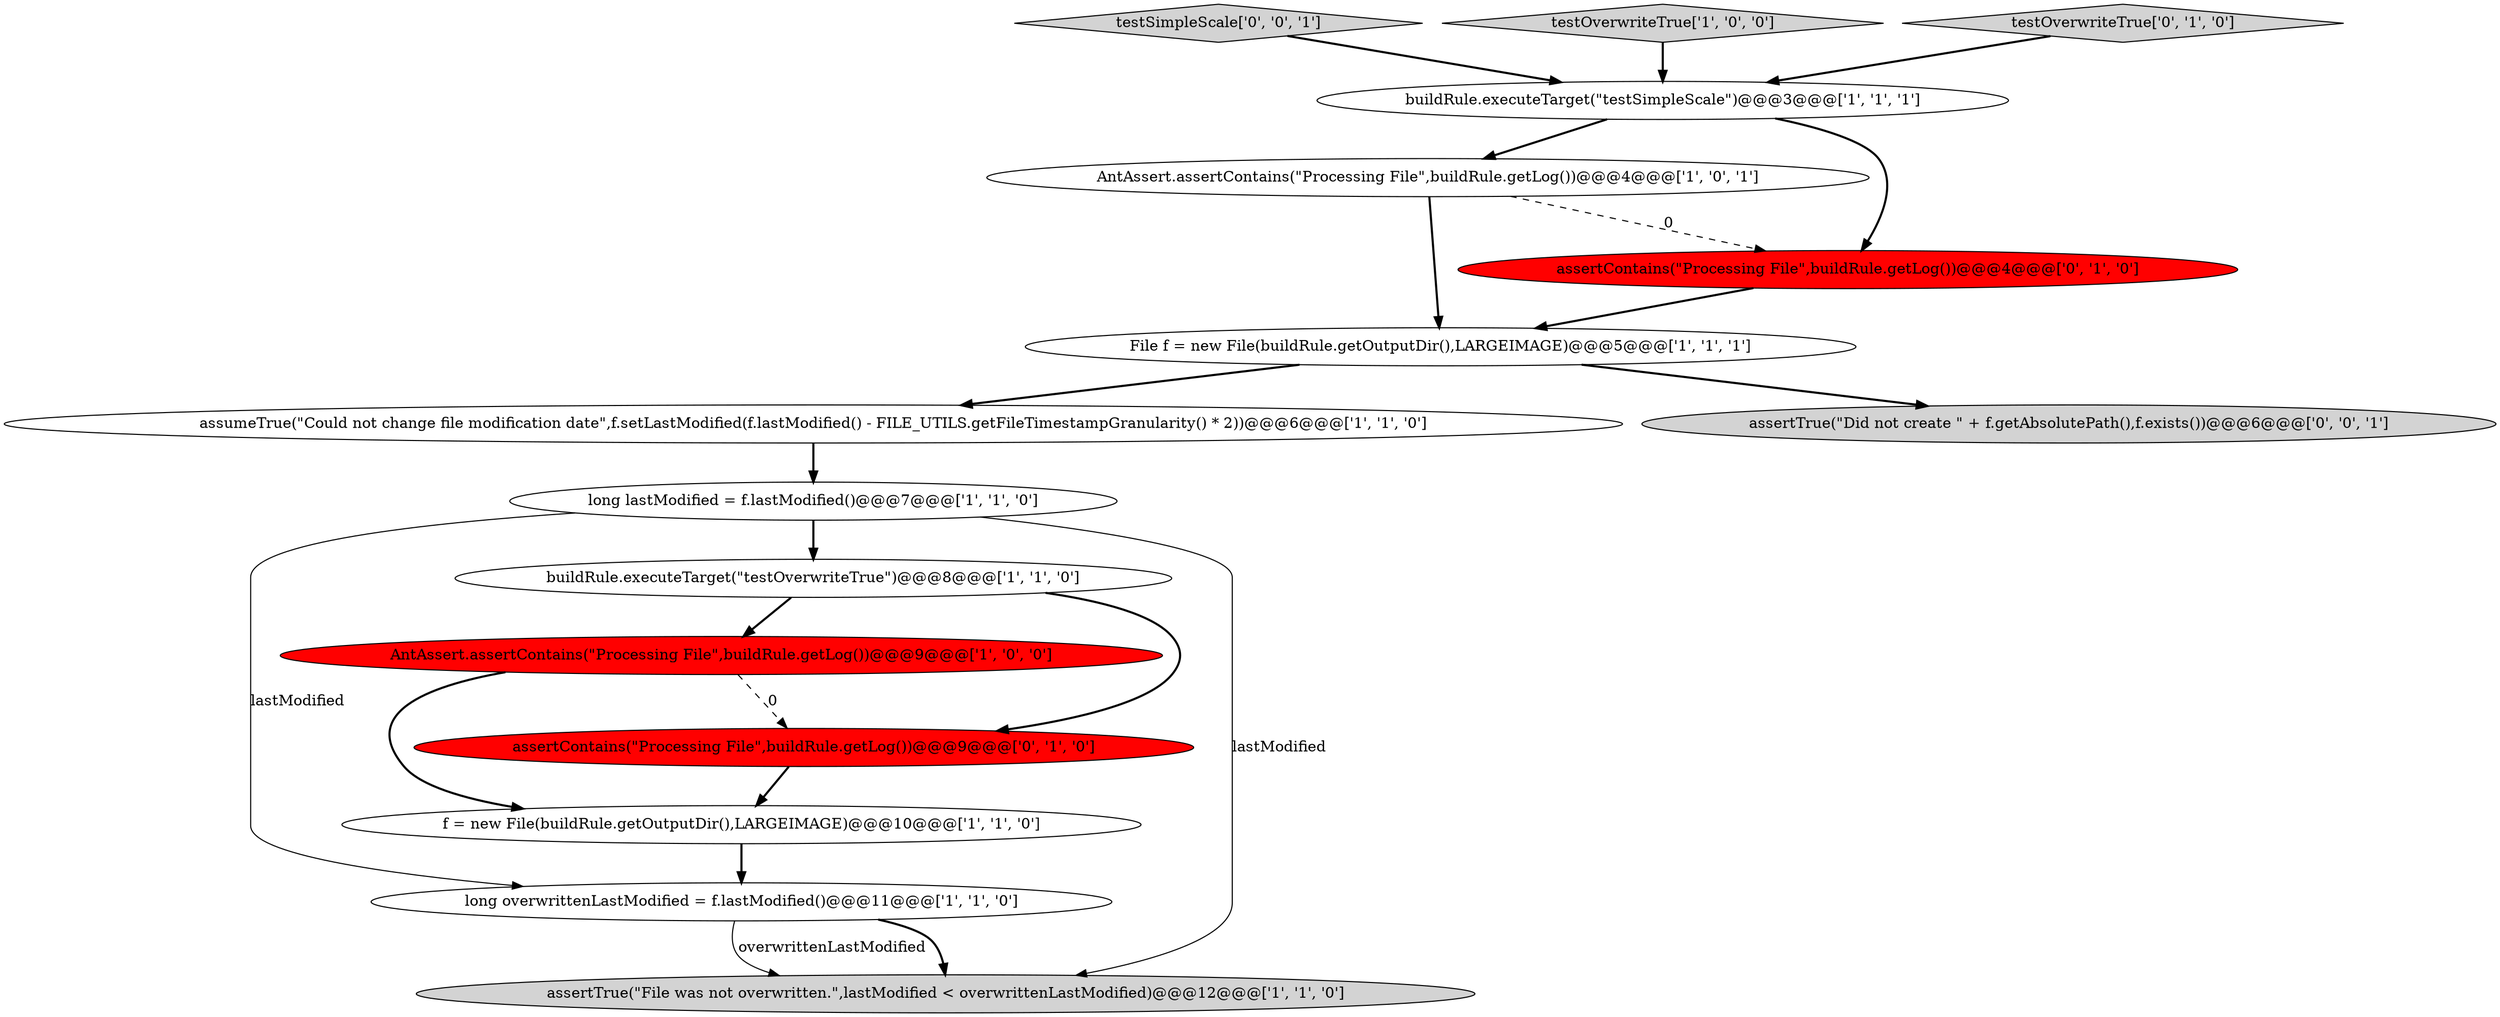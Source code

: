 digraph {
6 [style = filled, label = "long lastModified = f.lastModified()@@@7@@@['1', '1', '0']", fillcolor = white, shape = ellipse image = "AAA0AAABBB1BBB"];
15 [style = filled, label = "testSimpleScale['0', '0', '1']", fillcolor = lightgray, shape = diamond image = "AAA0AAABBB3BBB"];
9 [style = filled, label = "buildRule.executeTarget(\"testSimpleScale\")@@@3@@@['1', '1', '1']", fillcolor = white, shape = ellipse image = "AAA0AAABBB1BBB"];
3 [style = filled, label = "f = new File(buildRule.getOutputDir(),LARGEIMAGE)@@@10@@@['1', '1', '0']", fillcolor = white, shape = ellipse image = "AAA0AAABBB1BBB"];
5 [style = filled, label = "testOverwriteTrue['1', '0', '0']", fillcolor = lightgray, shape = diamond image = "AAA0AAABBB1BBB"];
8 [style = filled, label = "long overwrittenLastModified = f.lastModified()@@@11@@@['1', '1', '0']", fillcolor = white, shape = ellipse image = "AAA0AAABBB1BBB"];
4 [style = filled, label = "AntAssert.assertContains(\"Processing File\",buildRule.getLog())@@@4@@@['1', '0', '1']", fillcolor = white, shape = ellipse image = "AAA0AAABBB1BBB"];
1 [style = filled, label = "assertTrue(\"File was not overwritten.\",lastModified < overwrittenLastModified)@@@12@@@['1', '1', '0']", fillcolor = lightgray, shape = ellipse image = "AAA0AAABBB1BBB"];
7 [style = filled, label = "assumeTrue(\"Could not change file modification date\",f.setLastModified(f.lastModified() - FILE_UTILS.getFileTimestampGranularity() * 2))@@@6@@@['1', '1', '0']", fillcolor = white, shape = ellipse image = "AAA0AAABBB1BBB"];
11 [style = filled, label = "testOverwriteTrue['0', '1', '0']", fillcolor = lightgray, shape = diamond image = "AAA0AAABBB2BBB"];
12 [style = filled, label = "assertContains(\"Processing File\",buildRule.getLog())@@@4@@@['0', '1', '0']", fillcolor = red, shape = ellipse image = "AAA1AAABBB2BBB"];
13 [style = filled, label = "assertContains(\"Processing File\",buildRule.getLog())@@@9@@@['0', '1', '0']", fillcolor = red, shape = ellipse image = "AAA1AAABBB2BBB"];
14 [style = filled, label = "assertTrue(\"Did not create \" + f.getAbsolutePath(),f.exists())@@@6@@@['0', '0', '1']", fillcolor = lightgray, shape = ellipse image = "AAA0AAABBB3BBB"];
0 [style = filled, label = "File f = new File(buildRule.getOutputDir(),LARGEIMAGE)@@@5@@@['1', '1', '1']", fillcolor = white, shape = ellipse image = "AAA0AAABBB1BBB"];
2 [style = filled, label = "AntAssert.assertContains(\"Processing File\",buildRule.getLog())@@@9@@@['1', '0', '0']", fillcolor = red, shape = ellipse image = "AAA1AAABBB1BBB"];
10 [style = filled, label = "buildRule.executeTarget(\"testOverwriteTrue\")@@@8@@@['1', '1', '0']", fillcolor = white, shape = ellipse image = "AAA0AAABBB1BBB"];
5->9 [style = bold, label=""];
2->3 [style = bold, label=""];
9->4 [style = bold, label=""];
6->8 [style = solid, label="lastModified"];
11->9 [style = bold, label=""];
12->0 [style = bold, label=""];
4->12 [style = dashed, label="0"];
4->0 [style = bold, label=""];
0->7 [style = bold, label=""];
8->1 [style = bold, label=""];
0->14 [style = bold, label=""];
13->3 [style = bold, label=""];
10->13 [style = bold, label=""];
15->9 [style = bold, label=""];
2->13 [style = dashed, label="0"];
3->8 [style = bold, label=""];
6->10 [style = bold, label=""];
8->1 [style = solid, label="overwrittenLastModified"];
7->6 [style = bold, label=""];
10->2 [style = bold, label=""];
9->12 [style = bold, label=""];
6->1 [style = solid, label="lastModified"];
}

